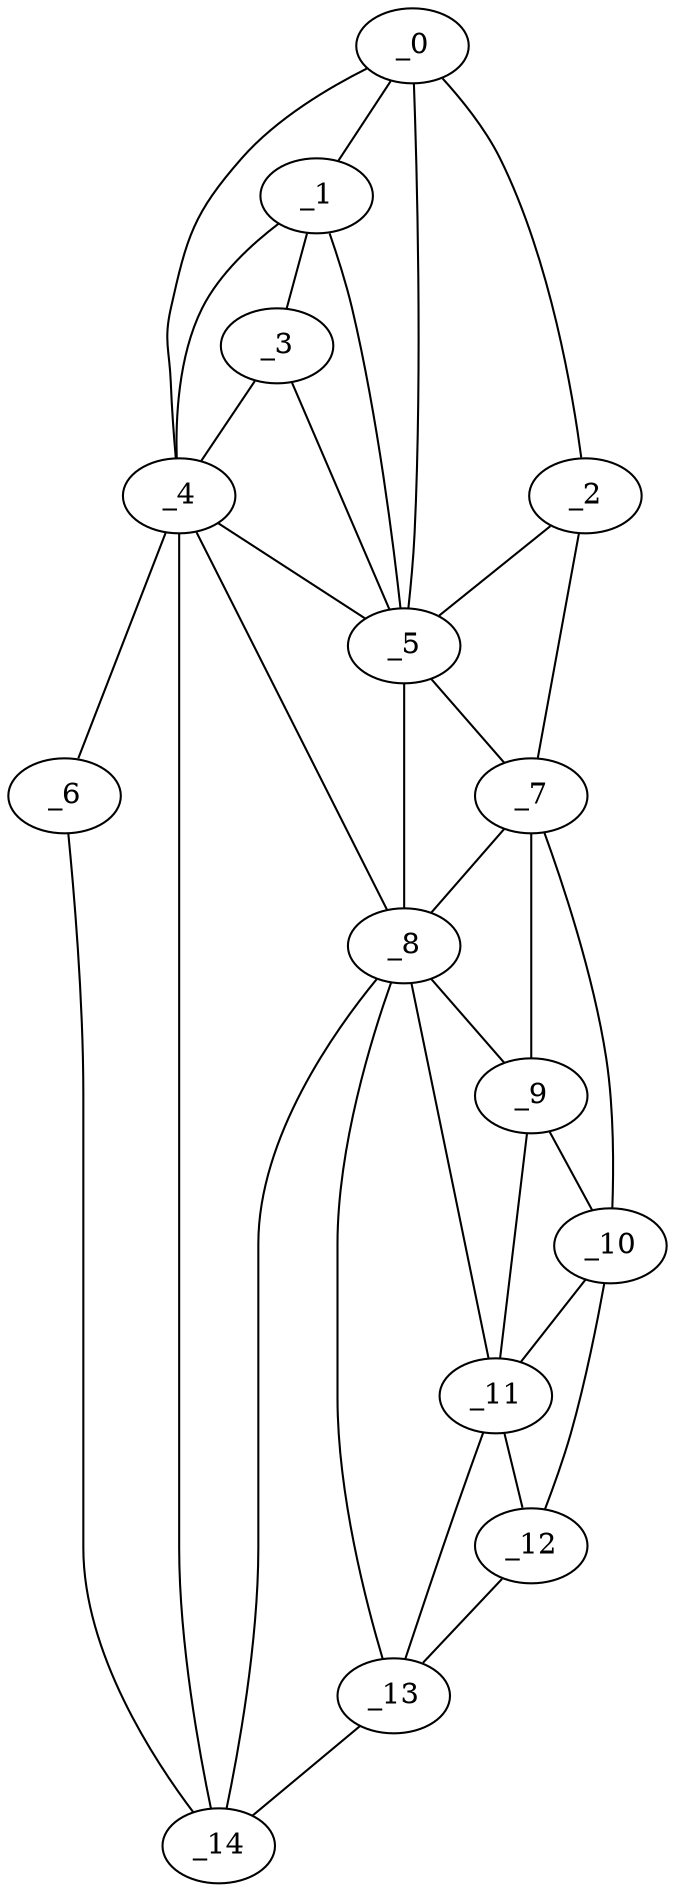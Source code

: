 graph "obj9__75.gxl" {
	_0	 [x=31,
		y=25];
	_1	 [x=32,
		y=30];
	_0 -- _1	 [valence=2];
	_2	 [x=34,
		y=14];
	_0 -- _2	 [valence=1];
	_4	 [x=43,
		y=92];
	_0 -- _4	 [valence=1];
	_5	 [x=48,
		y=37];
	_0 -- _5	 [valence=2];
	_3	 [x=37,
		y=56];
	_1 -- _3	 [valence=2];
	_1 -- _4	 [valence=2];
	_1 -- _5	 [valence=2];
	_2 -- _5	 [valence=2];
	_7	 [x=56,
		y=10];
	_2 -- _7	 [valence=1];
	_3 -- _4	 [valence=1];
	_3 -- _5	 [valence=2];
	_4 -- _5	 [valence=2];
	_6	 [x=49,
		y=123];
	_4 -- _6	 [valence=1];
	_8	 [x=63,
		y=27];
	_4 -- _8	 [valence=2];
	_14	 [x=98,
		y=111];
	_4 -- _14	 [valence=1];
	_5 -- _7	 [valence=2];
	_5 -- _8	 [valence=1];
	_6 -- _14	 [valence=1];
	_7 -- _8	 [valence=2];
	_9	 [x=66,
		y=16];
	_7 -- _9	 [valence=2];
	_10	 [x=72,
		y=8];
	_7 -- _10	 [valence=1];
	_8 -- _9	 [valence=1];
	_11	 [x=77,
		y=12];
	_8 -- _11	 [valence=2];
	_13	 [x=98,
		y=16];
	_8 -- _13	 [valence=1];
	_8 -- _14	 [valence=2];
	_9 -- _10	 [valence=1];
	_9 -- _11	 [valence=2];
	_10 -- _11	 [valence=2];
	_12	 [x=97,
		y=7];
	_10 -- _12	 [valence=1];
	_11 -- _12	 [valence=1];
	_11 -- _13	 [valence=2];
	_12 -- _13	 [valence=1];
	_13 -- _14	 [valence=1];
}
